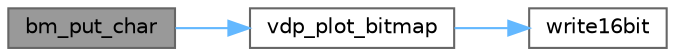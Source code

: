 digraph "bm_put_char"
{
 // LATEX_PDF_SIZE
  bgcolor="transparent";
  edge [fontname=Helvetica,fontsize=10,labelfontname=Helvetica,labelfontsize=10];
  node [fontname=Helvetica,fontsize=10,shape=box,height=0.2,width=0.4];
  rankdir="LR";
  Node1 [id="Node000001",label="bm_put_char",height=0.2,width=0.4,color="gray40", fillcolor="grey60", style="filled", fontcolor="black",tooltip="Prints a single character on the screen using the supplied font."];
  Node1 -> Node2 [id="edge1_Node000001_Node000002",color="steelblue1",style="solid",tooltip=" "];
  Node2 [id="Node000002",label="vdp_plot_bitmap",height=0.2,width=0.4,color="grey40", fillcolor="white", style="filled",URL="$graphics_8c.html#a6307714183c020f335ec89a052b74787",tooltip="Plots a VDP bitmap to the screen."];
  Node2 -> Node3 [id="edge2_Node000002_Node000003",color="steelblue1",style="solid",tooltip=" "];
  Node3 [id="Node000003",label="write16bit",height=0.2,width=0.4,color="grey40", fillcolor="white", style="filled",URL="$utils_8c.html#ad1c403a5b0d221c03e8563f389d74b10",tooltip="Writes a 16 bit value to the VDP."];
}
